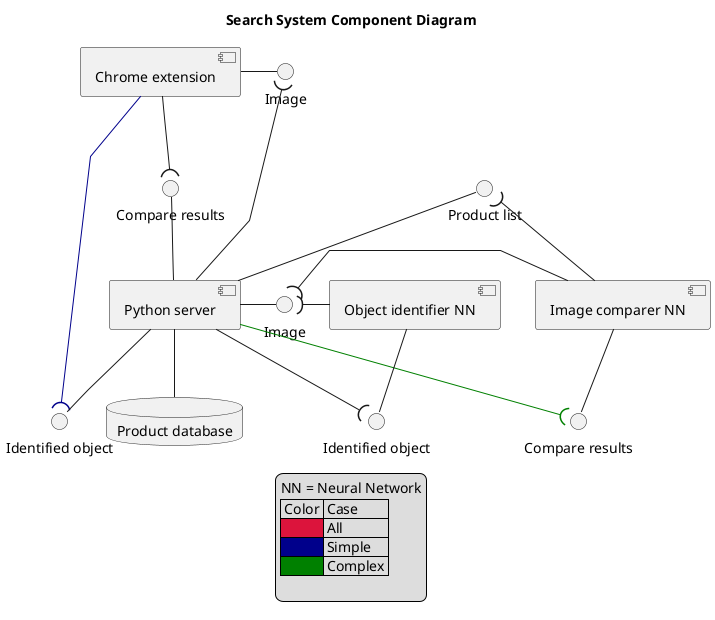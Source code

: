 @startuml

title **Search System Component Diagram**

 skinparam linetype polyline
interface "Image" as Image
interface "Image" as Image2
interface "Identified object" as Obj
interface "Identified object" as Obj2
interface "Product list" as pro
interface "Compare results" as res
interface "Compare results" as res2
database "Product database" as db

[Chrome extension] -right- Image
[Chrome extension] -[#DarkBlue]right-( Obj2
[Chrome extension] --( res2

[Python server] -left-( Image
[Python server] -right- Image2
[Python server] -up- pro

[Python server] --( Obj
[Python server] -- Obj2
[Python server] -down- db
[Python server] -[#Green]down-( res
[Python server] -up- res2

[Object identifier NN] -left-( Image2
[Object identifier NN] -- Obj

[Image comparer NN] -left-( pro
[Image comparer NN] -left-( Image2
[Image comparer NN] -down- res
    legend
     NN = Neural Network
     | Color | Case |
     | <#Crimson> | All|
     | <#DarkBlue> | Simple |
     | <#Green> | Complex |

endlegend
@enduml